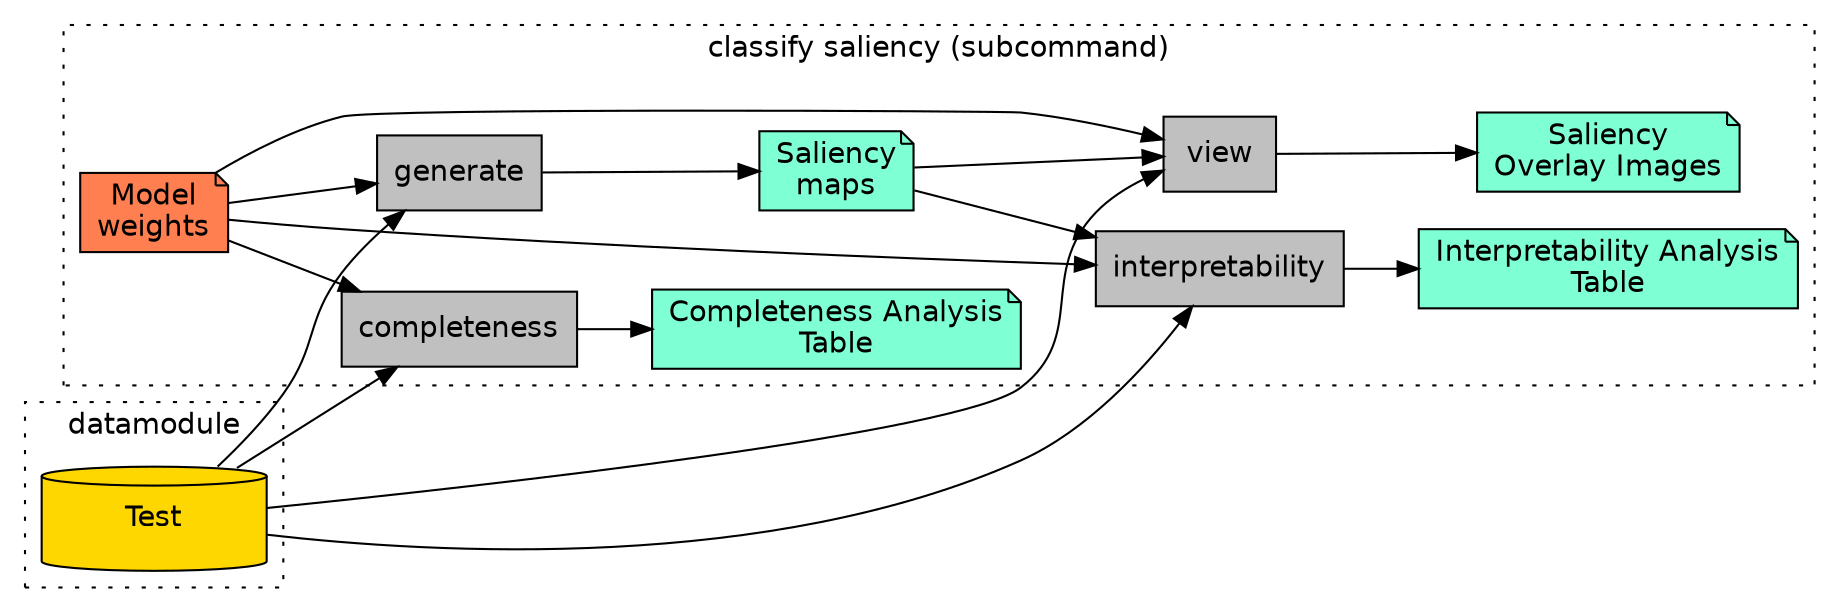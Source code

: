 # SPDX-FileCopyrightText: Copyright © 2024 Idiap Research Institute <contact@idiap.ch>
#
# SPDX-License-Identifier: GPL-3.0-or-later

digraph cli {

    fontname = "Helvetica";
    bgcolor = invis;
    node [shape = rectangle, style = filled, fontname = "Helvetica", fillcolor = gray90, color = black];
    graph [style = dotted, color = black, fontcolor = black];
    edge [color = black];
    rankdir = LR;

    subgraph data {
        cluster = true;
        rank = same;
        label = "datamodule";
        node [shape = cylinder, fillcolor = gold, fixed = true, width = 1.5, height = 0.7];
        test_data [
            label = "Test",
            href="../data-model.html",
            target="_top",
        ];
    }

    subgraph classify {
        cluster = true;
        label = "classify saliency (subcommand)";

        subgraph products {
            cluster = false;
            node [shape = note, fillcolor = aquamarine];
            model [label = "Model\nweights", fillcolor = coral];
            saliencies [label = "Saliency\nmaps"];
            saliency_completeness_analysis [label = "Completeness Analysis\nTable"];
            saliency_interpretability_analysis [label = "Interpretability Analysis\nTable"];
            saliency_images [label = "Saliency\nOverlay Images"];
        }

        subgraph commands {
            cluster = false;
            node [shape = rectangle, fillcolor = gray];
            saliency_generate [
                label = "generate",
                href="../cli.html#mednet-classify-saliency-generate",
                target="_top",
            ];
            saliency_completeness [
                label = "completeness",
                href="../cli.html#mednet-classify-saliency-completeness",
                target="_top",
            ];
            saliency_interpretability [
                label = "interpretability",
                href="../cli.html#mednet-classify-saliency-interpretability",
                target="_top",
            ];
            saliency_view [
                label = "view"
                href="../cli.html#mednet-classify-saliency-view",
                target="_top",
            ];
        }

        subgraph workflow {
            cluster = false;
            {test_data model} -> saliency_generate -> {saliencies};
            {test_data model} -> saliency_completeness -> {saliency_completeness_analysis};
            {test_data model saliencies} -> saliency_interpretability -> {saliency_interpretability_analysis};
            {test_data model saliencies} -> saliency_view -> {saliency_images};
        }
    }

}
